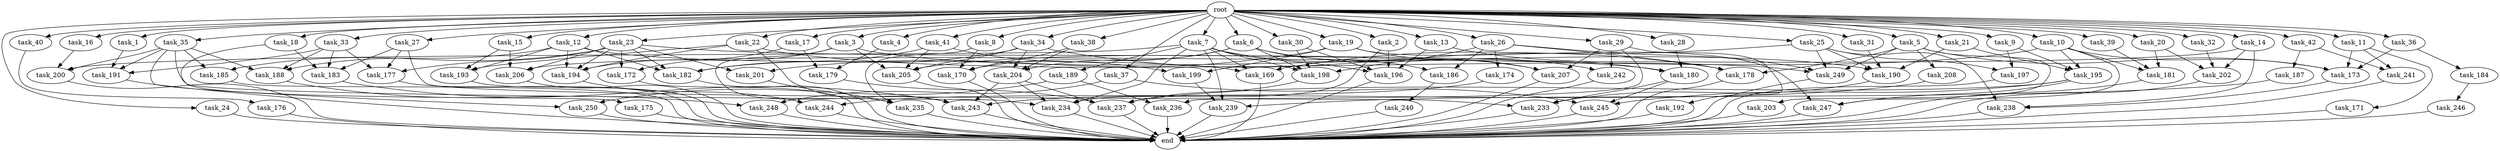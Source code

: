 digraph G {
  root [size="0.000000"];
  task_1 [size="2.048000"];
  task_2 [size="2.048000"];
  task_3 [size="2.048000"];
  task_4 [size="2.048000"];
  task_5 [size="2.048000"];
  task_6 [size="2.048000"];
  task_7 [size="2.048000"];
  task_8 [size="2.048000"];
  task_9 [size="2.048000"];
  task_10 [size="2.048000"];
  task_11 [size="2.048000"];
  task_12 [size="2.048000"];
  task_13 [size="2.048000"];
  task_14 [size="2.048000"];
  task_15 [size="2.048000"];
  task_16 [size="2.048000"];
  task_17 [size="2.048000"];
  task_18 [size="2.048000"];
  task_19 [size="2.048000"];
  task_20 [size="2.048000"];
  task_21 [size="2.048000"];
  task_22 [size="2.048000"];
  task_23 [size="2.048000"];
  task_24 [size="2.048000"];
  task_25 [size="2.048000"];
  task_26 [size="2.048000"];
  task_27 [size="2.048000"];
  task_28 [size="2.048000"];
  task_29 [size="2.048000"];
  task_30 [size="2.048000"];
  task_31 [size="2.048000"];
  task_32 [size="2.048000"];
  task_33 [size="2.048000"];
  task_34 [size="2.048000"];
  task_35 [size="2.048000"];
  task_36 [size="2.048000"];
  task_37 [size="2.048000"];
  task_38 [size="2.048000"];
  task_39 [size="2.048000"];
  task_40 [size="2.048000"];
  task_41 [size="2.048000"];
  task_42 [size="2.048000"];
  task_169 [size="2662879723.520000"];
  task_170 [size="1477468749.824000"];
  task_171 [size="68719476.736000"];
  task_172 [size="3109556322.304000"];
  task_173 [size="3109556322.304000"];
  task_174 [size="154618822.656000"];
  task_175 [size="274877906.944000"];
  task_176 [size="1717986918.400000"];
  task_177 [size="2078764171.264000"];
  task_178 [size="1271310319.616000"];
  task_179 [size="1786706395.136000"];
  task_180 [size="2302102470.656000"];
  task_181 [size="2920577761.280000"];
  task_182 [size="2937757630.464000"];
  task_183 [size="962072674.304000"];
  task_184 [size="1099511627.776000"];
  task_185 [size="2233382993.920000"];
  task_186 [size="584115552.256000"];
  task_187 [size="68719476.736000"];
  task_188 [size="1889785610.240000"];
  task_189 [size="1391569403.904000"];
  task_190 [size="2731599200.256000"];
  task_191 [size="3178275799.040000"];
  task_192 [size="1099511627.776000"];
  task_193 [size="2765958938.624000"];
  task_194 [size="2869038153.728000"];
  task_195 [size="2645699854.336000"];
  task_196 [size="2628519985.152000"];
  task_197 [size="996432412.672000"];
  task_198 [size="3075196583.936000"];
  task_199 [size="1941325217.792000"];
  task_200 [size="3332894621.696000"];
  task_201 [size="2491081031.680000"];
  task_202 [size="2920577761.280000"];
  task_203 [size="841813590.016000"];
  task_204 [size="1133871366.144000"];
  task_205 [size="2645699854.336000"];
  task_206 [size="3539053051.904000"];
  task_207 [size="3590592659.456000"];
  task_208 [size="841813590.016000"];
  task_233 [size="1855425871.872000"];
  task_234 [size="2576980377.600000"];
  task_235 [size="2765958938.624000"];
  task_236 [size="1168231104.512000"];
  task_237 [size="3899830304.768000"];
  task_238 [size="2989297238.016000"];
  task_239 [size="3058016714.752000"];
  task_240 [size="274877906.944000"];
  task_241 [size="137438953.472000"];
  task_242 [size="1529008357.376000"];
  task_243 [size="3676492005.376000"];
  task_244 [size="1236950581.248000"];
  task_245 [size="3951369912.320000"];
  task_246 [size="1717986918.400000"];
  task_247 [size="3590592659.456000"];
  task_248 [size="1941325217.792000"];
  task_249 [size="2456721293.312000"];
  task_250 [size="910533066.752000"];
  end [size="0.000000"];

  root -> task_1 [size="1.000000"];
  root -> task_2 [size="1.000000"];
  root -> task_3 [size="1.000000"];
  root -> task_4 [size="1.000000"];
  root -> task_5 [size="1.000000"];
  root -> task_6 [size="1.000000"];
  root -> task_7 [size="1.000000"];
  root -> task_8 [size="1.000000"];
  root -> task_9 [size="1.000000"];
  root -> task_10 [size="1.000000"];
  root -> task_11 [size="1.000000"];
  root -> task_12 [size="1.000000"];
  root -> task_13 [size="1.000000"];
  root -> task_14 [size="1.000000"];
  root -> task_15 [size="1.000000"];
  root -> task_16 [size="1.000000"];
  root -> task_17 [size="1.000000"];
  root -> task_18 [size="1.000000"];
  root -> task_19 [size="1.000000"];
  root -> task_20 [size="1.000000"];
  root -> task_21 [size="1.000000"];
  root -> task_22 [size="1.000000"];
  root -> task_23 [size="1.000000"];
  root -> task_24 [size="1.000000"];
  root -> task_25 [size="1.000000"];
  root -> task_26 [size="1.000000"];
  root -> task_27 [size="1.000000"];
  root -> task_28 [size="1.000000"];
  root -> task_29 [size="1.000000"];
  root -> task_30 [size="1.000000"];
  root -> task_31 [size="1.000000"];
  root -> task_32 [size="1.000000"];
  root -> task_33 [size="1.000000"];
  root -> task_34 [size="1.000000"];
  root -> task_35 [size="1.000000"];
  root -> task_36 [size="1.000000"];
  root -> task_37 [size="1.000000"];
  root -> task_38 [size="1.000000"];
  root -> task_39 [size="1.000000"];
  root -> task_40 [size="1.000000"];
  root -> task_41 [size="1.000000"];
  root -> task_42 [size="1.000000"];
  task_1 -> task_191 [size="838860800.000000"];
  task_2 -> task_196 [size="33554432.000000"];
  task_2 -> task_234 [size="33554432.000000"];
  task_3 -> task_190 [size="209715200.000000"];
  task_3 -> task_194 [size="209715200.000000"];
  task_3 -> task_205 [size="209715200.000000"];
  task_3 -> task_235 [size="209715200.000000"];
  task_4 -> task_179 [size="33554432.000000"];
  task_5 -> task_173 [size="411041792.000000"];
  task_5 -> task_178 [size="411041792.000000"];
  task_5 -> task_203 [size="411041792.000000"];
  task_5 -> task_208 [size="411041792.000000"];
  task_5 -> task_249 [size="411041792.000000"];
  task_6 -> task_170 [size="209715200.000000"];
  task_6 -> task_186 [size="209715200.000000"];
  task_6 -> task_198 [size="209715200.000000"];
  task_6 -> task_204 [size="209715200.000000"];
  task_6 -> task_242 [size="209715200.000000"];
  task_7 -> task_169 [size="679477248.000000"];
  task_7 -> task_189 [size="679477248.000000"];
  task_7 -> task_196 [size="679477248.000000"];
  task_7 -> task_198 [size="679477248.000000"];
  task_7 -> task_200 [size="679477248.000000"];
  task_7 -> task_207 [size="679477248.000000"];
  task_7 -> task_234 [size="679477248.000000"];
  task_7 -> task_239 [size="679477248.000000"];
  task_8 -> task_170 [size="301989888.000000"];
  task_8 -> task_235 [size="301989888.000000"];
  task_9 -> task_195 [size="75497472.000000"];
  task_9 -> task_197 [size="75497472.000000"];
  task_10 -> task_173 [size="536870912.000000"];
  task_10 -> task_181 [size="536870912.000000"];
  task_10 -> task_195 [size="536870912.000000"];
  task_10 -> task_205 [size="536870912.000000"];
  task_10 -> task_247 [size="536870912.000000"];
  task_11 -> task_171 [size="33554432.000000"];
  task_11 -> task_173 [size="33554432.000000"];
  task_11 -> task_241 [size="33554432.000000"];
  task_12 -> task_169 [size="209715200.000000"];
  task_12 -> task_182 [size="209715200.000000"];
  task_12 -> task_188 [size="209715200.000000"];
  task_12 -> task_193 [size="209715200.000000"];
  task_12 -> task_194 [size="209715200.000000"];
  task_13 -> task_180 [size="33554432.000000"];
  task_13 -> task_196 [size="33554432.000000"];
  task_14 -> task_202 [size="209715200.000000"];
  task_14 -> task_206 [size="209715200.000000"];
  task_14 -> task_238 [size="209715200.000000"];
  task_15 -> task_193 [size="838860800.000000"];
  task_15 -> task_206 [size="838860800.000000"];
  task_16 -> task_200 [size="536870912.000000"];
  task_17 -> task_172 [size="838860800.000000"];
  task_17 -> task_179 [size="838860800.000000"];
  task_18 -> task_175 [size="134217728.000000"];
  task_18 -> task_183 [size="134217728.000000"];
  task_19 -> task_199 [size="536870912.000000"];
  task_19 -> task_201 [size="536870912.000000"];
  task_19 -> task_207 [size="536870912.000000"];
  task_19 -> task_247 [size="536870912.000000"];
  task_20 -> task_181 [size="679477248.000000"];
  task_20 -> task_202 [size="679477248.000000"];
  task_21 -> task_190 [size="679477248.000000"];
  task_21 -> task_195 [size="679477248.000000"];
  task_22 -> task_193 [size="301989888.000000"];
  task_22 -> task_194 [size="301989888.000000"];
  task_22 -> task_243 [size="301989888.000000"];
  task_22 -> task_249 [size="301989888.000000"];
  task_23 -> task_172 [size="679477248.000000"];
  task_23 -> task_177 [size="679477248.000000"];
  task_23 -> task_180 [size="679477248.000000"];
  task_23 -> task_182 [size="679477248.000000"];
  task_23 -> task_185 [size="679477248.000000"];
  task_23 -> task_194 [size="679477248.000000"];
  task_23 -> task_201 [size="679477248.000000"];
  task_23 -> task_206 [size="679477248.000000"];
  task_24 -> end [size="1.000000"];
  task_25 -> task_169 [size="411041792.000000"];
  task_25 -> task_190 [size="411041792.000000"];
  task_25 -> task_197 [size="411041792.000000"];
  task_25 -> task_238 [size="411041792.000000"];
  task_25 -> task_249 [size="411041792.000000"];
  task_26 -> task_174 [size="75497472.000000"];
  task_26 -> task_178 [size="75497472.000000"];
  task_26 -> task_186 [size="75497472.000000"];
  task_26 -> task_198 [size="75497472.000000"];
  task_26 -> task_249 [size="75497472.000000"];
  task_27 -> task_177 [size="33554432.000000"];
  task_27 -> task_183 [size="33554432.000000"];
  task_27 -> task_233 [size="33554432.000000"];
  task_28 -> task_180 [size="411041792.000000"];
  task_29 -> task_192 [size="536870912.000000"];
  task_29 -> task_207 [size="536870912.000000"];
  task_29 -> task_236 [size="536870912.000000"];
  task_29 -> task_242 [size="536870912.000000"];
  task_30 -> task_196 [size="536870912.000000"];
  task_30 -> task_198 [size="536870912.000000"];
  task_31 -> task_190 [size="33554432.000000"];
  task_32 -> task_202 [size="536870912.000000"];
  task_33 -> task_177 [size="301989888.000000"];
  task_33 -> task_183 [size="301989888.000000"];
  task_33 -> task_188 [size="301989888.000000"];
  task_33 -> task_191 [size="301989888.000000"];
  task_34 -> task_178 [size="134217728.000000"];
  task_34 -> task_182 [size="134217728.000000"];
  task_34 -> task_204 [size="134217728.000000"];
  task_34 -> task_205 [size="134217728.000000"];
  task_35 -> task_185 [size="411041792.000000"];
  task_35 -> task_188 [size="411041792.000000"];
  task_35 -> task_191 [size="411041792.000000"];
  task_35 -> task_200 [size="411041792.000000"];
  task_35 -> task_234 [size="411041792.000000"];
  task_35 -> task_250 [size="411041792.000000"];
  task_36 -> task_173 [size="536870912.000000"];
  task_36 -> task_184 [size="536870912.000000"];
  task_37 -> task_245 [size="411041792.000000"];
  task_37 -> task_248 [size="411041792.000000"];
  task_38 -> task_170 [size="209715200.000000"];
  task_38 -> task_204 [size="209715200.000000"];
  task_39 -> task_181 [size="209715200.000000"];
  task_40 -> task_176 [size="838860800.000000"];
  task_41 -> task_182 [size="411041792.000000"];
  task_41 -> task_199 [size="411041792.000000"];
  task_41 -> task_205 [size="411041792.000000"];
  task_42 -> task_187 [size="33554432.000000"];
  task_42 -> task_241 [size="33554432.000000"];
  task_169 -> end [size="1.000000"];
  task_170 -> end [size="1.000000"];
  task_171 -> end [size="1.000000"];
  task_172 -> end [size="1.000000"];
  task_173 -> task_238 [size="838860800.000000"];
  task_174 -> task_244 [size="301989888.000000"];
  task_175 -> end [size="1.000000"];
  task_176 -> end [size="1.000000"];
  task_177 -> end [size="1.000000"];
  task_178 -> end [size="1.000000"];
  task_179 -> task_237 [size="679477248.000000"];
  task_180 -> task_233 [size="838860800.000000"];
  task_180 -> task_245 [size="838860800.000000"];
  task_181 -> end [size="1.000000"];
  task_182 -> end [size="1.000000"];
  task_183 -> task_243 [size="679477248.000000"];
  task_184 -> task_246 [size="838860800.000000"];
  task_185 -> end [size="1.000000"];
  task_186 -> task_240 [size="134217728.000000"];
  task_187 -> task_239 [size="134217728.000000"];
  task_188 -> task_248 [size="536870912.000000"];
  task_189 -> task_236 [size="33554432.000000"];
  task_189 -> task_250 [size="33554432.000000"];
  task_190 -> task_233 [size="33554432.000000"];
  task_191 -> end [size="1.000000"];
  task_192 -> end [size="1.000000"];
  task_193 -> end [size="1.000000"];
  task_194 -> task_244 [size="301989888.000000"];
  task_195 -> task_237 [size="679477248.000000"];
  task_195 -> task_245 [size="679477248.000000"];
  task_195 -> task_247 [size="679477248.000000"];
  task_196 -> end [size="1.000000"];
  task_197 -> end [size="1.000000"];
  task_198 -> task_237 [size="411041792.000000"];
  task_199 -> task_239 [size="679477248.000000"];
  task_200 -> end [size="1.000000"];
  task_201 -> task_235 [size="838860800.000000"];
  task_202 -> end [size="1.000000"];
  task_203 -> end [size="1.000000"];
  task_204 -> task_234 [size="134217728.000000"];
  task_204 -> task_237 [size="134217728.000000"];
  task_204 -> task_243 [size="134217728.000000"];
  task_205 -> end [size="1.000000"];
  task_206 -> end [size="1.000000"];
  task_207 -> end [size="1.000000"];
  task_208 -> task_243 [size="679477248.000000"];
  task_233 -> end [size="1.000000"];
  task_234 -> end [size="1.000000"];
  task_235 -> end [size="1.000000"];
  task_236 -> end [size="1.000000"];
  task_237 -> end [size="1.000000"];
  task_238 -> end [size="1.000000"];
  task_239 -> end [size="1.000000"];
  task_240 -> end [size="1.000000"];
  task_241 -> end [size="1.000000"];
  task_242 -> end [size="1.000000"];
  task_243 -> end [size="1.000000"];
  task_244 -> end [size="1.000000"];
  task_245 -> end [size="1.000000"];
  task_246 -> end [size="1.000000"];
  task_247 -> end [size="1.000000"];
  task_248 -> end [size="1.000000"];
  task_249 -> end [size="1.000000"];
  task_250 -> end [size="1.000000"];
}

